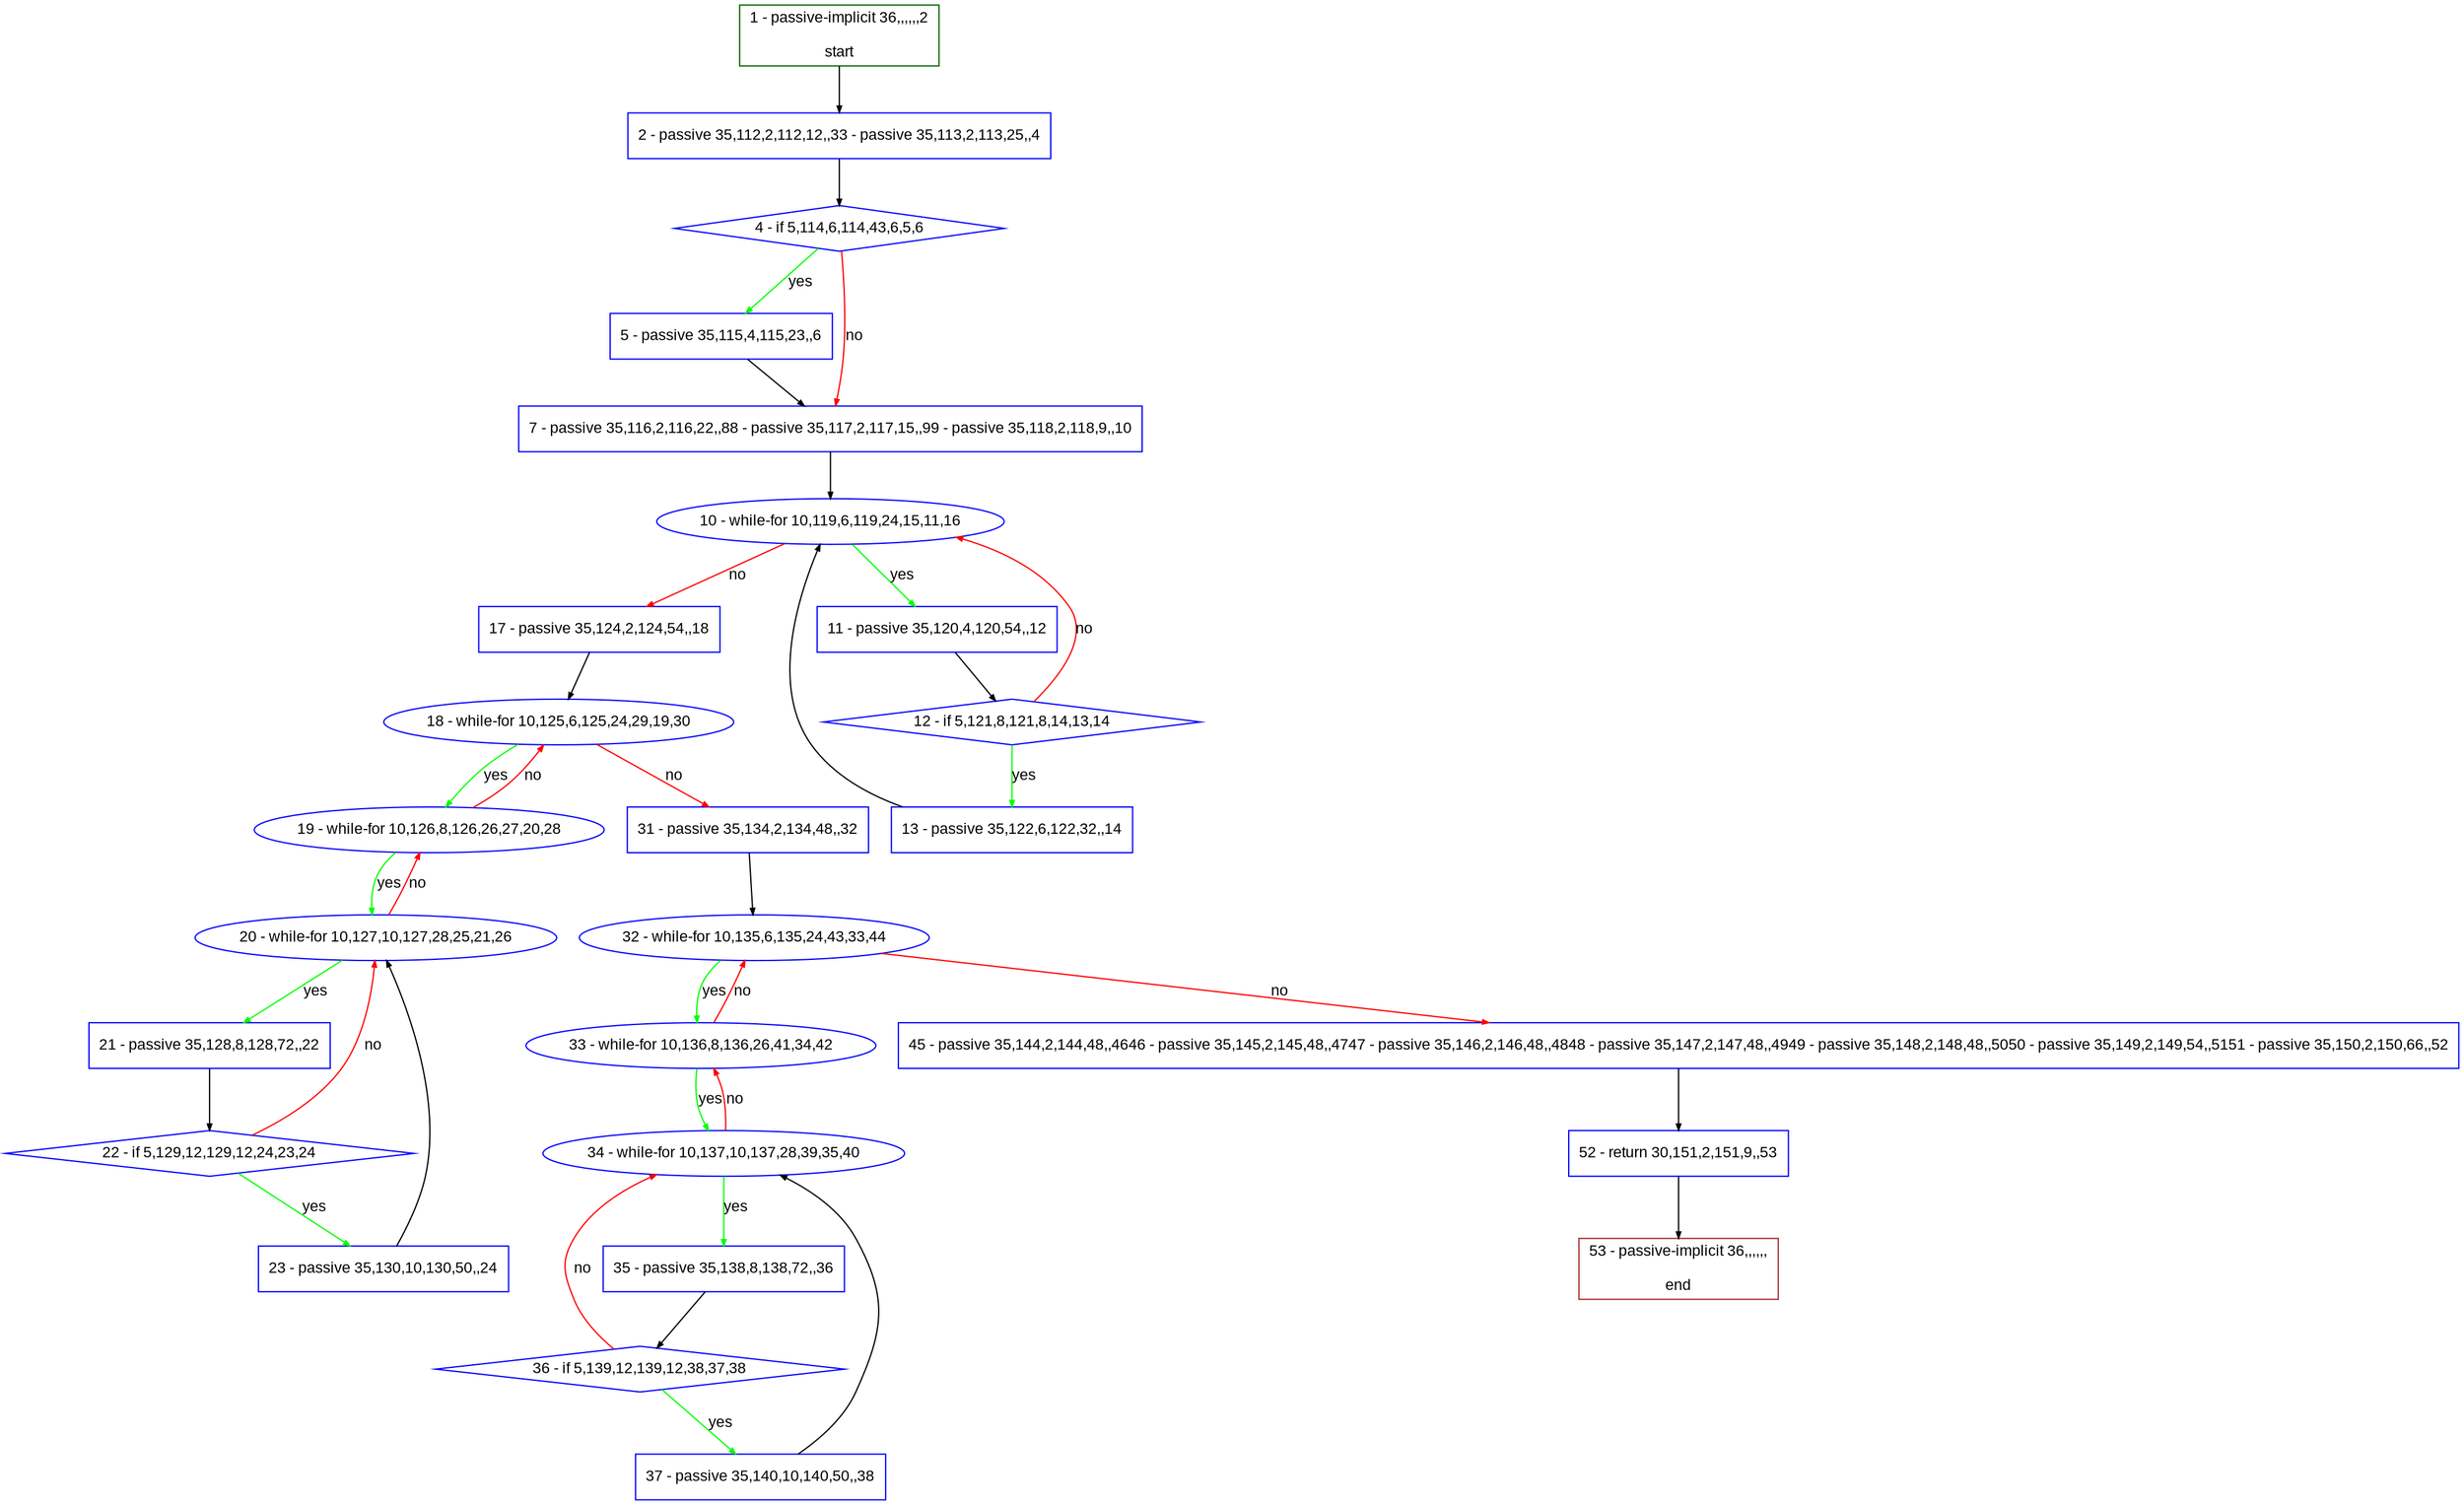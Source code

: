 digraph "" {
  graph [pack="true", label="", fontsize="12", packmode="clust", fontname="Arial", fillcolor="#FFFFCC", bgcolor="white", style="rounded,filled", compound="true"];
  node [node_initialized="no", label="", color="grey", fontsize="12", fillcolor="white", fontname="Arial", style="filled", shape="rectangle", compound="true", fixedsize="false"];
  edge [fontcolor="black", arrowhead="normal", arrowtail="none", arrowsize="0.5", ltail="", label="", color="black", fontsize="12", lhead="", fontname="Arial", dir="forward", compound="true"];
  __N1 [label="2 - passive 35,112,2,112,12,,33 - passive 35,113,2,113,25,,4", color="#0000ff", fillcolor="#ffffff", style="filled", shape="box"];
  __N2 [label="1 - passive-implicit 36,,,,,,2\n\nstart", color="#006400", fillcolor="#ffffff", style="filled", shape="box"];
  __N3 [label="4 - if 5,114,6,114,43,6,5,6", color="#0000ff", fillcolor="#ffffff", style="filled", shape="diamond"];
  __N4 [label="5 - passive 35,115,4,115,23,,6", color="#0000ff", fillcolor="#ffffff", style="filled", shape="box"];
  __N5 [label="7 - passive 35,116,2,116,22,,88 - passive 35,117,2,117,15,,99 - passive 35,118,2,118,9,,10", color="#0000ff", fillcolor="#ffffff", style="filled", shape="box"];
  __N6 [label="10 - while-for 10,119,6,119,24,15,11,16", color="#0000ff", fillcolor="#ffffff", style="filled", shape="oval"];
  __N7 [label="11 - passive 35,120,4,120,54,,12", color="#0000ff", fillcolor="#ffffff", style="filled", shape="box"];
  __N8 [label="17 - passive 35,124,2,124,54,,18", color="#0000ff", fillcolor="#ffffff", style="filled", shape="box"];
  __N9 [label="12 - if 5,121,8,121,8,14,13,14", color="#0000ff", fillcolor="#ffffff", style="filled", shape="diamond"];
  __N10 [label="13 - passive 35,122,6,122,32,,14", color="#0000ff", fillcolor="#ffffff", style="filled", shape="box"];
  __N11 [label="18 - while-for 10,125,6,125,24,29,19,30", color="#0000ff", fillcolor="#ffffff", style="filled", shape="oval"];
  __N12 [label="19 - while-for 10,126,8,126,26,27,20,28", color="#0000ff", fillcolor="#ffffff", style="filled", shape="oval"];
  __N13 [label="31 - passive 35,134,2,134,48,,32", color="#0000ff", fillcolor="#ffffff", style="filled", shape="box"];
  __N14 [label="20 - while-for 10,127,10,127,28,25,21,26", color="#0000ff", fillcolor="#ffffff", style="filled", shape="oval"];
  __N15 [label="21 - passive 35,128,8,128,72,,22", color="#0000ff", fillcolor="#ffffff", style="filled", shape="box"];
  __N16 [label="22 - if 5,129,12,129,12,24,23,24", color="#0000ff", fillcolor="#ffffff", style="filled", shape="diamond"];
  __N17 [label="23 - passive 35,130,10,130,50,,24", color="#0000ff", fillcolor="#ffffff", style="filled", shape="box"];
  __N18 [label="32 - while-for 10,135,6,135,24,43,33,44", color="#0000ff", fillcolor="#ffffff", style="filled", shape="oval"];
  __N19 [label="33 - while-for 10,136,8,136,26,41,34,42", color="#0000ff", fillcolor="#ffffff", style="filled", shape="oval"];
  __N20 [label="45 - passive 35,144,2,144,48,,4646 - passive 35,145,2,145,48,,4747 - passive 35,146,2,146,48,,4848 - passive 35,147,2,147,48,,4949 - passive 35,148,2,148,48,,5050 - passive 35,149,2,149,54,,5151 - passive 35,150,2,150,66,,52", color="#0000ff", fillcolor="#ffffff", style="filled", shape="box"];
  __N21 [label="34 - while-for 10,137,10,137,28,39,35,40", color="#0000ff", fillcolor="#ffffff", style="filled", shape="oval"];
  __N22 [label="35 - passive 35,138,8,138,72,,36", color="#0000ff", fillcolor="#ffffff", style="filled", shape="box"];
  __N23 [label="36 - if 5,139,12,139,12,38,37,38", color="#0000ff", fillcolor="#ffffff", style="filled", shape="diamond"];
  __N24 [label="37 - passive 35,140,10,140,50,,38", color="#0000ff", fillcolor="#ffffff", style="filled", shape="box"];
  __N25 [label="52 - return 30,151,2,151,9,,53", color="#0000ff", fillcolor="#ffffff", style="filled", shape="box"];
  __N26 [label="53 - passive-implicit 36,,,,,,\n\nend", color="#a52a2a", fillcolor="#ffffff", style="filled", shape="box"];
  __N2 -> __N1 [arrowhead="normal", arrowtail="none", color="#000000", label="", dir="forward"];
  __N1 -> __N3 [arrowhead="normal", arrowtail="none", color="#000000", label="", dir="forward"];
  __N3 -> __N4 [arrowhead="normal", arrowtail="none", color="#00ff00", label="yes", dir="forward"];
  __N3 -> __N5 [arrowhead="normal", arrowtail="none", color="#ff0000", label="no", dir="forward"];
  __N4 -> __N5 [arrowhead="normal", arrowtail="none", color="#000000", label="", dir="forward"];
  __N5 -> __N6 [arrowhead="normal", arrowtail="none", color="#000000", label="", dir="forward"];
  __N6 -> __N7 [arrowhead="normal", arrowtail="none", color="#00ff00", label="yes", dir="forward"];
  __N6 -> __N8 [arrowhead="normal", arrowtail="none", color="#ff0000", label="no", dir="forward"];
  __N7 -> __N9 [arrowhead="normal", arrowtail="none", color="#000000", label="", dir="forward"];
  __N9 -> __N6 [arrowhead="normal", arrowtail="none", color="#ff0000", label="no", dir="forward"];
  __N9 -> __N10 [arrowhead="normal", arrowtail="none", color="#00ff00", label="yes", dir="forward"];
  __N10 -> __N6 [arrowhead="normal", arrowtail="none", color="#000000", label="", dir="forward"];
  __N8 -> __N11 [arrowhead="normal", arrowtail="none", color="#000000", label="", dir="forward"];
  __N11 -> __N12 [arrowhead="normal", arrowtail="none", color="#00ff00", label="yes", dir="forward"];
  __N12 -> __N11 [arrowhead="normal", arrowtail="none", color="#ff0000", label="no", dir="forward"];
  __N11 -> __N13 [arrowhead="normal", arrowtail="none", color="#ff0000", label="no", dir="forward"];
  __N12 -> __N14 [arrowhead="normal", arrowtail="none", color="#00ff00", label="yes", dir="forward"];
  __N14 -> __N12 [arrowhead="normal", arrowtail="none", color="#ff0000", label="no", dir="forward"];
  __N14 -> __N15 [arrowhead="normal", arrowtail="none", color="#00ff00", label="yes", dir="forward"];
  __N15 -> __N16 [arrowhead="normal", arrowtail="none", color="#000000", label="", dir="forward"];
  __N16 -> __N14 [arrowhead="normal", arrowtail="none", color="#ff0000", label="no", dir="forward"];
  __N16 -> __N17 [arrowhead="normal", arrowtail="none", color="#00ff00", label="yes", dir="forward"];
  __N17 -> __N14 [arrowhead="normal", arrowtail="none", color="#000000", label="", dir="forward"];
  __N13 -> __N18 [arrowhead="normal", arrowtail="none", color="#000000", label="", dir="forward"];
  __N18 -> __N19 [arrowhead="normal", arrowtail="none", color="#00ff00", label="yes", dir="forward"];
  __N19 -> __N18 [arrowhead="normal", arrowtail="none", color="#ff0000", label="no", dir="forward"];
  __N18 -> __N20 [arrowhead="normal", arrowtail="none", color="#ff0000", label="no", dir="forward"];
  __N19 -> __N21 [arrowhead="normal", arrowtail="none", color="#00ff00", label="yes", dir="forward"];
  __N21 -> __N19 [arrowhead="normal", arrowtail="none", color="#ff0000", label="no", dir="forward"];
  __N21 -> __N22 [arrowhead="normal", arrowtail="none", color="#00ff00", label="yes", dir="forward"];
  __N22 -> __N23 [arrowhead="normal", arrowtail="none", color="#000000", label="", dir="forward"];
  __N23 -> __N21 [arrowhead="normal", arrowtail="none", color="#ff0000", label="no", dir="forward"];
  __N23 -> __N24 [arrowhead="normal", arrowtail="none", color="#00ff00", label="yes", dir="forward"];
  __N24 -> __N21 [arrowhead="normal", arrowtail="none", color="#000000", label="", dir="forward"];
  __N20 -> __N25 [arrowhead="normal", arrowtail="none", color="#000000", label="", dir="forward"];
  __N25 -> __N26 [arrowhead="normal", arrowtail="none", color="#000000", label="", dir="forward"];
}
